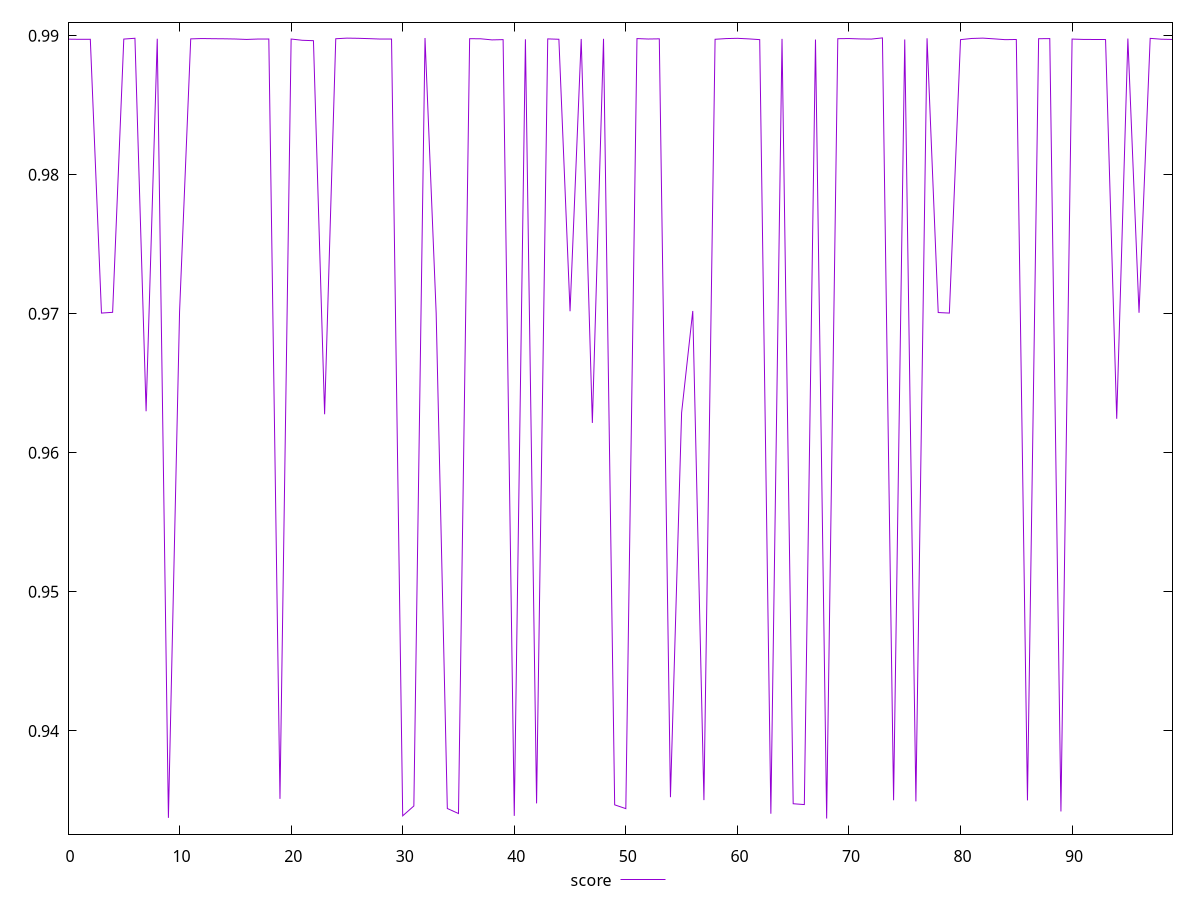 reset

$score <<EOF
0 0.9897532878880329
1 0.989742789552905
2 0.9897461153569882
3 0.9700525646975257
4 0.9701061025643266
5 0.9897596723703004
6 0.989818153402815
7 0.9629890873986536
8 0.9897821390681845
9 0.9337462781709718
10 0.9701520180127408
11 0.9897736619772801
12 0.9897983086646659
13 0.9897872742554097
14 0.9897794038285332
15 0.9897648370468974
16 0.9897340314957839
17 0.9897620170640882
18 0.9897653041333387
19 0.935109841978557
20 0.9897637571190381
21 0.9896726359023188
22 0.989644082955022
23 0.9627756978454953
24 0.989783645580894
25 0.9898279950270756
26 0.989815416513498
27 0.9897908677893618
28 0.9897608297625098
29 0.9897630885514856
30 0.9338908664727694
31 0.9345993493083513
32 0.9898382476603009
33 0.9700488470979063
34 0.9344181759731617
35 0.9340569496599471
36 0.9897889000136255
37 0.9897798147899375
38 0.9897014855604221
39 0.9897200332913081
40 0.9338875052885706
41 0.9897449224474675
42 0.9347872989413444
43 0.9897731609011338
44 0.9897458235753258
45 0.9701852847132597
46 0.989768791802093
47 0.9621512236541274
48 0.9897805639079602
49 0.9346816418261547
50 0.9344081586905926
51 0.9897955465851398
52 0.9897639328271297
53 0.9897773103106808
54 0.9352333472119644
55 0.9628867996375161
56 0.9702037529180756
57 0.9350203038096443
58 0.9897447894190411
59 0.9897957988715345
60 0.9898140030310261
61 0.9897740731035847
62 0.9897202611181725
63 0.9340431063323773
64 0.9897725955634025
65 0.9347604114203087
66 0.9347006494551418
67 0.9897263122552555
68 0.933697425291549
69 0.9897874496750628
70 0.9897976288835038
71 0.9897697128505074
72 0.9897596852307271
73 0.9898437718055635
74 0.935011179369614
75 0.9897287698030282
76 0.9349302469380523
77 0.9898172952460345
78 0.9700911851675942
79 0.9700516018945022
80 0.9897194658577864
81 0.9898032542739577
82 0.9898284856499265
83 0.9897762827052052
84 0.9897175312572509
85 0.9897311152524737
86 0.9349994448535077
87 0.9897857980779468
88 0.9897951061422793
89 0.9342036349918159
90 0.989760405396215
91 0.9897349118359188
92 0.9897302948182345
93 0.9897266173233422
94 0.9624489013102493
95 0.9897978426546528
96 0.970072012612528
97 0.9898110090600987
98 0.9897505042390992
99 0.9897321761634782
EOF

set key outside below
set xrange [0:99]
set yrange [0.9325744983612687:0.9909666987358438]
set trange [0.9325744983612687:0.9909666987358438]
set terminal svg size 640, 500 enhanced background rgb 'white'
set output "report_00008_2021-01-22T20:58:29.167/first-meaningful-paint/samples/pages+cached+noexternal+nofonts/score/values.svg"

plot $score title "score" with line

reset

